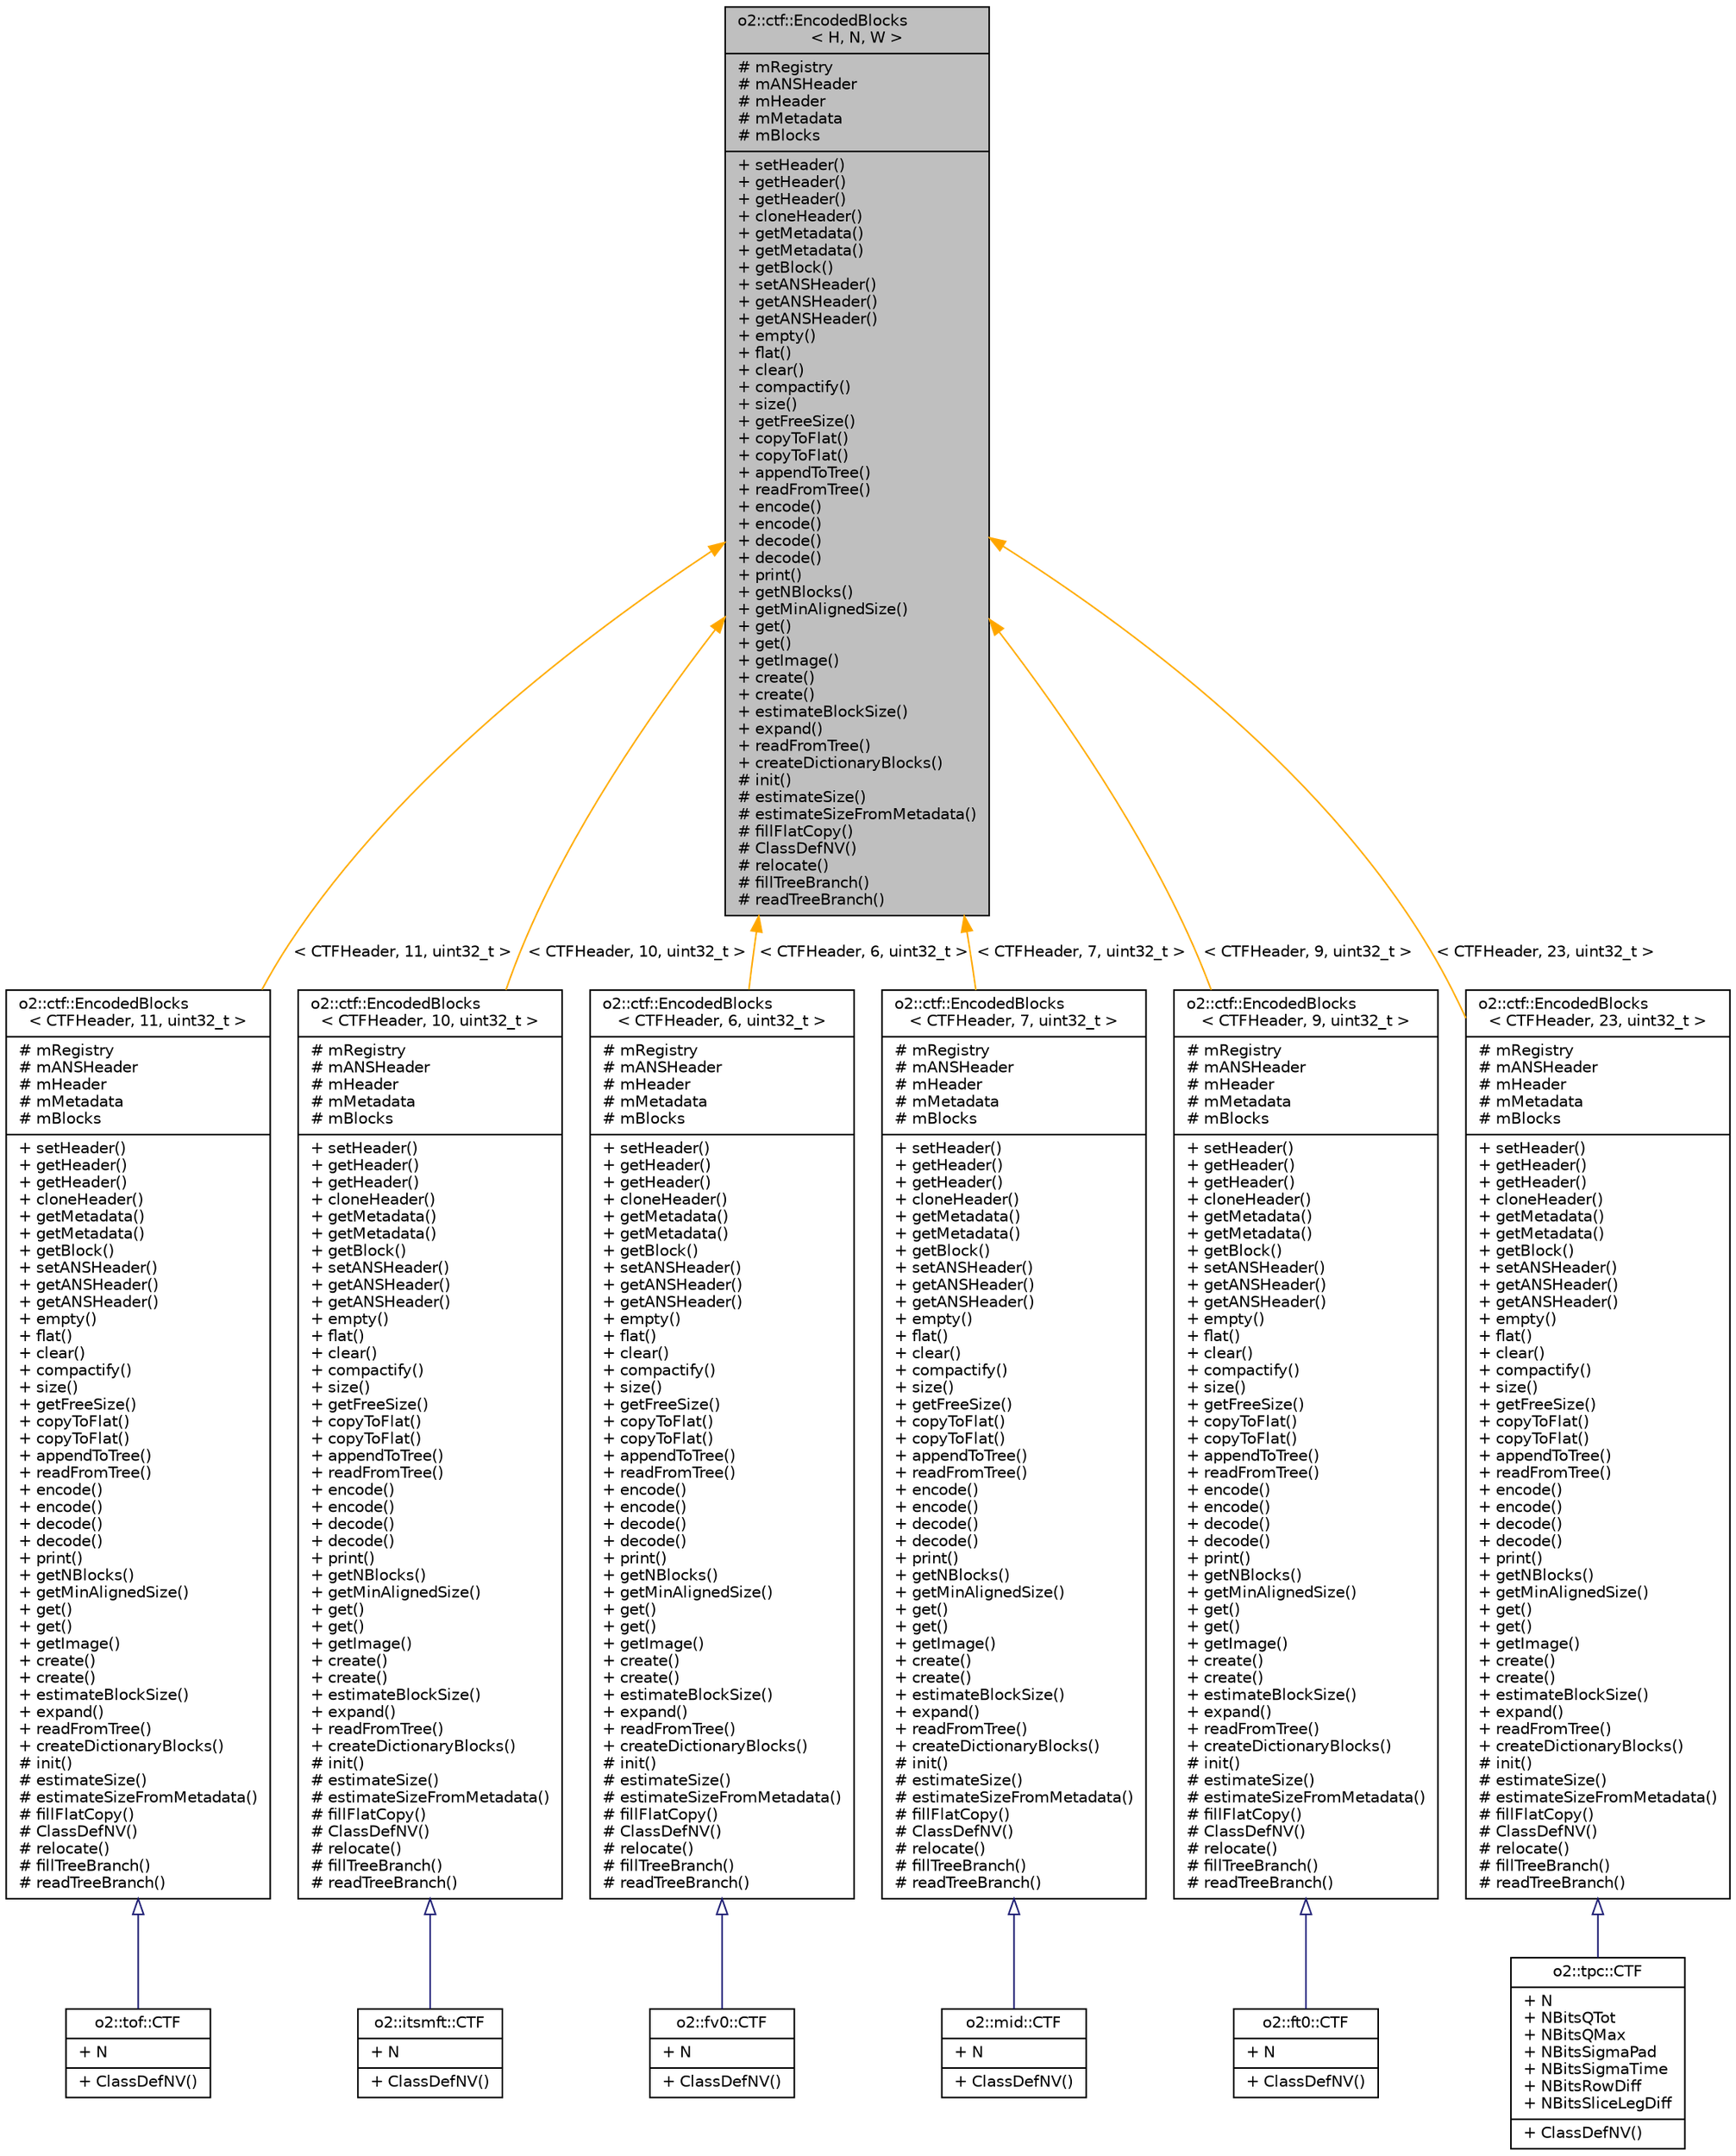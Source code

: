 digraph "o2::ctf::EncodedBlocks&lt; H, N, W &gt;"
{
 // INTERACTIVE_SVG=YES
  bgcolor="transparent";
  edge [fontname="Helvetica",fontsize="10",labelfontname="Helvetica",labelfontsize="10"];
  node [fontname="Helvetica",fontsize="10",shape=record];
  Node0 [label="{o2::ctf::EncodedBlocks\l\< H, N, W \>\n|# mRegistry\l# mANSHeader\l# mHeader\l# mMetadata\l# mBlocks\l|+ setHeader()\l+ getHeader()\l+ getHeader()\l+ cloneHeader()\l+ getMetadata()\l+ getMetadata()\l+ getBlock()\l+ setANSHeader()\l+ getANSHeader()\l+ getANSHeader()\l+ empty()\l+ flat()\l+ clear()\l+ compactify()\l+ size()\l+ getFreeSize()\l+ copyToFlat()\l+ copyToFlat()\l+ appendToTree()\l+ readFromTree()\l+ encode()\l+ encode()\l+ decode()\l+ decode()\l+ print()\l+ getNBlocks()\l+ getMinAlignedSize()\l+ get()\l+ get()\l+ getImage()\l+ create()\l+ create()\l+ estimateBlockSize()\l+ expand()\l+ readFromTree()\l+ createDictionaryBlocks()\l# init()\l# estimateSize()\l# estimateSizeFromMetadata()\l# fillFlatCopy()\l# ClassDefNV()\l# relocate()\l# fillTreeBranch()\l# readTreeBranch()\l}",height=0.2,width=0.4,color="black", fillcolor="grey75", style="filled", fontcolor="black"];
  Node0 -> Node1 [dir="back",color="orange",fontsize="10",style="solid",label=" \< CTFHeader, 11, uint32_t \>" ,fontname="Helvetica"];
  Node1 [label="{o2::ctf::EncodedBlocks\l\< CTFHeader, 11, uint32_t \>\n|# mRegistry\l# mANSHeader\l# mHeader\l# mMetadata\l# mBlocks\l|+ setHeader()\l+ getHeader()\l+ getHeader()\l+ cloneHeader()\l+ getMetadata()\l+ getMetadata()\l+ getBlock()\l+ setANSHeader()\l+ getANSHeader()\l+ getANSHeader()\l+ empty()\l+ flat()\l+ clear()\l+ compactify()\l+ size()\l+ getFreeSize()\l+ copyToFlat()\l+ copyToFlat()\l+ appendToTree()\l+ readFromTree()\l+ encode()\l+ encode()\l+ decode()\l+ decode()\l+ print()\l+ getNBlocks()\l+ getMinAlignedSize()\l+ get()\l+ get()\l+ getImage()\l+ create()\l+ create()\l+ estimateBlockSize()\l+ expand()\l+ readFromTree()\l+ createDictionaryBlocks()\l# init()\l# estimateSize()\l# estimateSizeFromMetadata()\l# fillFlatCopy()\l# ClassDefNV()\l# relocate()\l# fillTreeBranch()\l# readTreeBranch()\l}",height=0.2,width=0.4,color="black",URL="$dc/d08/classo2_1_1ctf_1_1EncodedBlocks.html"];
  Node1 -> Node2 [dir="back",color="midnightblue",fontsize="10",style="solid",arrowtail="onormal",fontname="Helvetica"];
  Node2 [label="{o2::tof::CTF\n|+ N\l|+ ClassDefNV()\l}",height=0.2,width=0.4,color="black",URL="$d7/d5b/structo2_1_1tof_1_1CTF.html",tooltip="wrapper for the Entropy-encoded clusters of the TF "];
  Node0 -> Node3 [dir="back",color="orange",fontsize="10",style="solid",label=" \< CTFHeader, 10, uint32_t \>" ,fontname="Helvetica"];
  Node3 [label="{o2::ctf::EncodedBlocks\l\< CTFHeader, 10, uint32_t \>\n|# mRegistry\l# mANSHeader\l# mHeader\l# mMetadata\l# mBlocks\l|+ setHeader()\l+ getHeader()\l+ getHeader()\l+ cloneHeader()\l+ getMetadata()\l+ getMetadata()\l+ getBlock()\l+ setANSHeader()\l+ getANSHeader()\l+ getANSHeader()\l+ empty()\l+ flat()\l+ clear()\l+ compactify()\l+ size()\l+ getFreeSize()\l+ copyToFlat()\l+ copyToFlat()\l+ appendToTree()\l+ readFromTree()\l+ encode()\l+ encode()\l+ decode()\l+ decode()\l+ print()\l+ getNBlocks()\l+ getMinAlignedSize()\l+ get()\l+ get()\l+ getImage()\l+ create()\l+ create()\l+ estimateBlockSize()\l+ expand()\l+ readFromTree()\l+ createDictionaryBlocks()\l# init()\l# estimateSize()\l# estimateSizeFromMetadata()\l# fillFlatCopy()\l# ClassDefNV()\l# relocate()\l# fillTreeBranch()\l# readTreeBranch()\l}",height=0.2,width=0.4,color="black",URL="$dc/d08/classo2_1_1ctf_1_1EncodedBlocks.html"];
  Node3 -> Node4 [dir="back",color="midnightblue",fontsize="10",style="solid",arrowtail="onormal",fontname="Helvetica"];
  Node4 [label="{o2::itsmft::CTF\n|+ N\l|+ ClassDefNV()\l}",height=0.2,width=0.4,color="black",URL="$d5/dac/structo2_1_1itsmft_1_1CTF.html",tooltip="wrapper for the Entropy-encoded clusters of the TF "];
  Node0 -> Node5 [dir="back",color="orange",fontsize="10",style="solid",label=" \< CTFHeader, 6, uint32_t \>" ,fontname="Helvetica"];
  Node5 [label="{o2::ctf::EncodedBlocks\l\< CTFHeader, 6, uint32_t \>\n|# mRegistry\l# mANSHeader\l# mHeader\l# mMetadata\l# mBlocks\l|+ setHeader()\l+ getHeader()\l+ getHeader()\l+ cloneHeader()\l+ getMetadata()\l+ getMetadata()\l+ getBlock()\l+ setANSHeader()\l+ getANSHeader()\l+ getANSHeader()\l+ empty()\l+ flat()\l+ clear()\l+ compactify()\l+ size()\l+ getFreeSize()\l+ copyToFlat()\l+ copyToFlat()\l+ appendToTree()\l+ readFromTree()\l+ encode()\l+ encode()\l+ decode()\l+ decode()\l+ print()\l+ getNBlocks()\l+ getMinAlignedSize()\l+ get()\l+ get()\l+ getImage()\l+ create()\l+ create()\l+ estimateBlockSize()\l+ expand()\l+ readFromTree()\l+ createDictionaryBlocks()\l# init()\l# estimateSize()\l# estimateSizeFromMetadata()\l# fillFlatCopy()\l# ClassDefNV()\l# relocate()\l# fillTreeBranch()\l# readTreeBranch()\l}",height=0.2,width=0.4,color="black",URL="$dc/d08/classo2_1_1ctf_1_1EncodedBlocks.html"];
  Node5 -> Node6 [dir="back",color="midnightblue",fontsize="10",style="solid",arrowtail="onormal",fontname="Helvetica"];
  Node6 [label="{o2::fv0::CTF\n|+ N\l|+ ClassDefNV()\l}",height=0.2,width=0.4,color="black",URL="$d1/d16/structo2_1_1fv0_1_1CTF.html",tooltip="wrapper for the Entropy-encoded clusters of the TF "];
  Node0 -> Node7 [dir="back",color="orange",fontsize="10",style="solid",label=" \< CTFHeader, 7, uint32_t \>" ,fontname="Helvetica"];
  Node7 [label="{o2::ctf::EncodedBlocks\l\< CTFHeader, 7, uint32_t \>\n|# mRegistry\l# mANSHeader\l# mHeader\l# mMetadata\l# mBlocks\l|+ setHeader()\l+ getHeader()\l+ getHeader()\l+ cloneHeader()\l+ getMetadata()\l+ getMetadata()\l+ getBlock()\l+ setANSHeader()\l+ getANSHeader()\l+ getANSHeader()\l+ empty()\l+ flat()\l+ clear()\l+ compactify()\l+ size()\l+ getFreeSize()\l+ copyToFlat()\l+ copyToFlat()\l+ appendToTree()\l+ readFromTree()\l+ encode()\l+ encode()\l+ decode()\l+ decode()\l+ print()\l+ getNBlocks()\l+ getMinAlignedSize()\l+ get()\l+ get()\l+ getImage()\l+ create()\l+ create()\l+ estimateBlockSize()\l+ expand()\l+ readFromTree()\l+ createDictionaryBlocks()\l# init()\l# estimateSize()\l# estimateSizeFromMetadata()\l# fillFlatCopy()\l# ClassDefNV()\l# relocate()\l# fillTreeBranch()\l# readTreeBranch()\l}",height=0.2,width=0.4,color="black",URL="$dc/d08/classo2_1_1ctf_1_1EncodedBlocks.html"];
  Node7 -> Node8 [dir="back",color="midnightblue",fontsize="10",style="solid",arrowtail="onormal",fontname="Helvetica"];
  Node8 [label="{o2::mid::CTF\n|+ N\l|+ ClassDefNV()\l}",height=0.2,width=0.4,color="black",URL="$d6/d3c/structo2_1_1mid_1_1CTF.html",tooltip="wrapper for the Entropy-encoded clusters of the TF "];
  Node0 -> Node9 [dir="back",color="orange",fontsize="10",style="solid",label=" \< CTFHeader, 9, uint32_t \>" ,fontname="Helvetica"];
  Node9 [label="{o2::ctf::EncodedBlocks\l\< CTFHeader, 9, uint32_t \>\n|# mRegistry\l# mANSHeader\l# mHeader\l# mMetadata\l# mBlocks\l|+ setHeader()\l+ getHeader()\l+ getHeader()\l+ cloneHeader()\l+ getMetadata()\l+ getMetadata()\l+ getBlock()\l+ setANSHeader()\l+ getANSHeader()\l+ getANSHeader()\l+ empty()\l+ flat()\l+ clear()\l+ compactify()\l+ size()\l+ getFreeSize()\l+ copyToFlat()\l+ copyToFlat()\l+ appendToTree()\l+ readFromTree()\l+ encode()\l+ encode()\l+ decode()\l+ decode()\l+ print()\l+ getNBlocks()\l+ getMinAlignedSize()\l+ get()\l+ get()\l+ getImage()\l+ create()\l+ create()\l+ estimateBlockSize()\l+ expand()\l+ readFromTree()\l+ createDictionaryBlocks()\l# init()\l# estimateSize()\l# estimateSizeFromMetadata()\l# fillFlatCopy()\l# ClassDefNV()\l# relocate()\l# fillTreeBranch()\l# readTreeBranch()\l}",height=0.2,width=0.4,color="black",URL="$dc/d08/classo2_1_1ctf_1_1EncodedBlocks.html"];
  Node9 -> Node10 [dir="back",color="midnightblue",fontsize="10",style="solid",arrowtail="onormal",fontname="Helvetica"];
  Node10 [label="{o2::ft0::CTF\n|+ N\l|+ ClassDefNV()\l}",height=0.2,width=0.4,color="black",URL="$dc/dd3/structo2_1_1ft0_1_1CTF.html",tooltip="wrapper for the Entropy-encoded clusters of the TF "];
  Node0 -> Node11 [dir="back",color="orange",fontsize="10",style="solid",label=" \< CTFHeader, 23, uint32_t \>" ,fontname="Helvetica"];
  Node11 [label="{o2::ctf::EncodedBlocks\l\< CTFHeader, 23, uint32_t \>\n|# mRegistry\l# mANSHeader\l# mHeader\l# mMetadata\l# mBlocks\l|+ setHeader()\l+ getHeader()\l+ getHeader()\l+ cloneHeader()\l+ getMetadata()\l+ getMetadata()\l+ getBlock()\l+ setANSHeader()\l+ getANSHeader()\l+ getANSHeader()\l+ empty()\l+ flat()\l+ clear()\l+ compactify()\l+ size()\l+ getFreeSize()\l+ copyToFlat()\l+ copyToFlat()\l+ appendToTree()\l+ readFromTree()\l+ encode()\l+ encode()\l+ decode()\l+ decode()\l+ print()\l+ getNBlocks()\l+ getMinAlignedSize()\l+ get()\l+ get()\l+ getImage()\l+ create()\l+ create()\l+ estimateBlockSize()\l+ expand()\l+ readFromTree()\l+ createDictionaryBlocks()\l# init()\l# estimateSize()\l# estimateSizeFromMetadata()\l# fillFlatCopy()\l# ClassDefNV()\l# relocate()\l# fillTreeBranch()\l# readTreeBranch()\l}",height=0.2,width=0.4,color="black",URL="$dc/d08/classo2_1_1ctf_1_1EncodedBlocks.html"];
  Node11 -> Node12 [dir="back",color="midnightblue",fontsize="10",style="solid",arrowtail="onormal",fontname="Helvetica"];
  Node12 [label="{o2::tpc::CTF\n|+ N\l+ NBitsQTot\l+ NBitsQMax\l+ NBitsSigmaPad\l+ NBitsSigmaTime\l+ NBitsRowDiff\l+ NBitsSliceLegDiff\l|+ ClassDefNV()\l}",height=0.2,width=0.4,color="black",URL="$df/d41/structo2_1_1tpc_1_1CTF.html",tooltip="wrapper for the Entropy-encoded clusters of the TF "];
}

